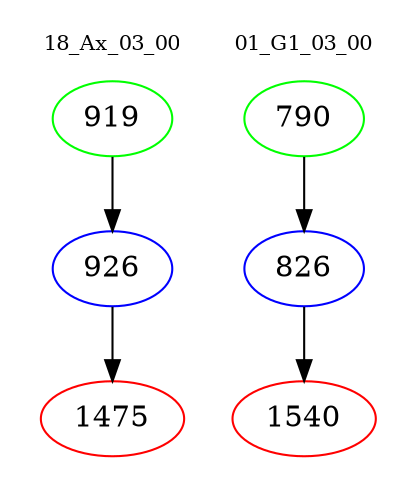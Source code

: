 digraph{
subgraph cluster_0 {
color = white
label = "18_Ax_03_00";
fontsize=10;
T0_919 [label="919", color="green"]
T0_919 -> T0_926 [color="black"]
T0_926 [label="926", color="blue"]
T0_926 -> T0_1475 [color="black"]
T0_1475 [label="1475", color="red"]
}
subgraph cluster_1 {
color = white
label = "01_G1_03_00";
fontsize=10;
T1_790 [label="790", color="green"]
T1_790 -> T1_826 [color="black"]
T1_826 [label="826", color="blue"]
T1_826 -> T1_1540 [color="black"]
T1_1540 [label="1540", color="red"]
}
}
